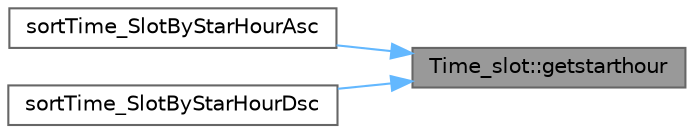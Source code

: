 digraph "Time_slot::getstarthour"
{
 // LATEX_PDF_SIZE
  bgcolor="transparent";
  edge [fontname=Helvetica,fontsize=10,labelfontname=Helvetica,labelfontsize=10];
  node [fontname=Helvetica,fontsize=10,shape=box,height=0.2,width=0.4];
  rankdir="RL";
  Node1 [label="Time_slot::getstarthour",height=0.2,width=0.4,color="gray40", fillcolor="grey60", style="filled", fontcolor="black",tooltip=" "];
  Node1 -> Node2 [dir="back",color="steelblue1",style="solid"];
  Node2 [label="sortTime_SlotByStarHourAsc",height=0.2,width=0.4,color="grey40", fillcolor="white", style="filled",URL="$_sort_form_8cpp.html#a8edbdf898d23eaabb3842f9b4cf4edf4",tooltip=" "];
  Node1 -> Node3 [dir="back",color="steelblue1",style="solid"];
  Node3 [label="sortTime_SlotByStarHourDsc",height=0.2,width=0.4,color="grey40", fillcolor="white", style="filled",URL="$_sort_form_8cpp.html#ab8035b4e787216b54e1ed81d4c10cbe1",tooltip=" "];
}
